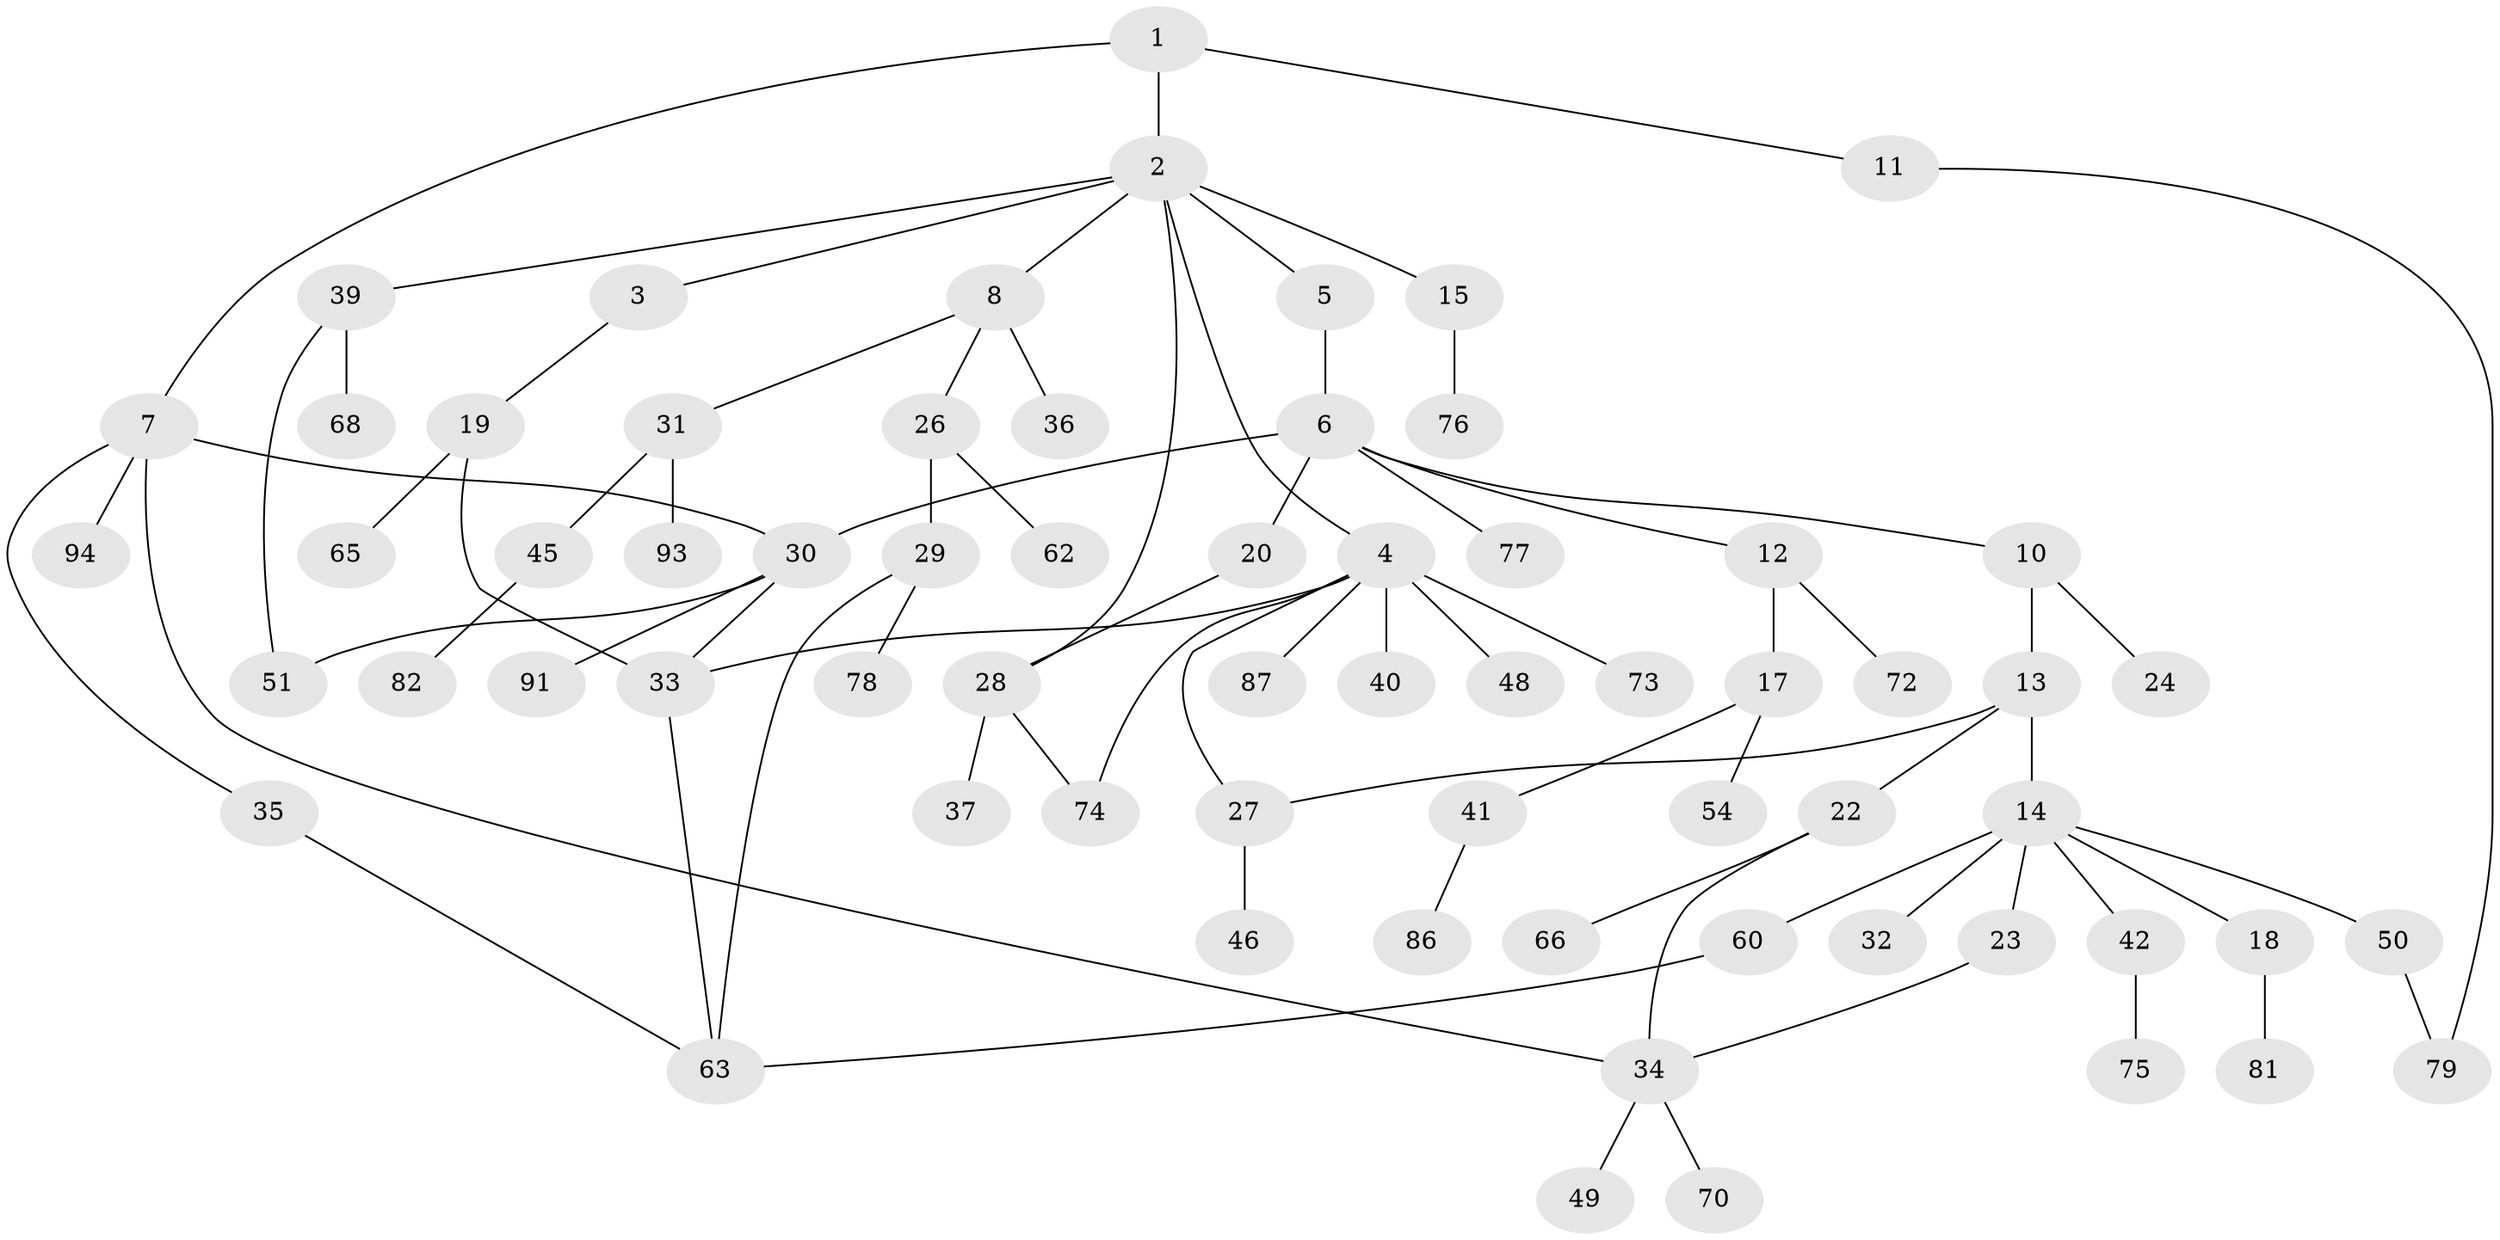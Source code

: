 // Generated by graph-tools (version 1.1) at 2025/51/02/27/25 19:51:39]
// undirected, 66 vertices, 78 edges
graph export_dot {
graph [start="1"]
  node [color=gray90,style=filled];
  1;
  2 [super="+21"];
  3;
  4 [super="+9"];
  5;
  6 [super="+59"];
  7 [super="+25"];
  8 [super="+43"];
  10 [super="+85"];
  11 [super="+52"];
  12 [super="+71"];
  13;
  14 [super="+16"];
  15;
  17 [super="+38"];
  18 [super="+61"];
  19 [super="+58"];
  20;
  22 [super="+88"];
  23;
  24;
  26 [super="+67"];
  27 [super="+47"];
  28 [super="+56"];
  29;
  30 [super="+53"];
  31 [super="+57"];
  32;
  33 [super="+44"];
  34 [super="+69"];
  35;
  36;
  37;
  39 [super="+90"];
  40;
  41 [super="+80"];
  42 [super="+83"];
  45 [super="+55"];
  46;
  48;
  49;
  50;
  51;
  54;
  60 [super="+64"];
  62;
  63 [super="+92"];
  65;
  66;
  68;
  70;
  72;
  73;
  74;
  75;
  76;
  77;
  78;
  79 [super="+84"];
  81;
  82;
  86 [super="+89"];
  87;
  91;
  93;
  94;
  1 -- 2;
  1 -- 7;
  1 -- 11;
  2 -- 3;
  2 -- 4;
  2 -- 5;
  2 -- 8;
  2 -- 15;
  2 -- 39;
  2 -- 28;
  3 -- 19;
  4 -- 73;
  4 -- 33;
  4 -- 48;
  4 -- 87;
  4 -- 40;
  4 -- 74;
  4 -- 27;
  5 -- 6;
  6 -- 10;
  6 -- 12;
  6 -- 20;
  6 -- 77;
  6 -- 30;
  7 -- 34;
  7 -- 35;
  7 -- 30;
  7 -- 94;
  8 -- 26;
  8 -- 31;
  8 -- 36;
  10 -- 13;
  10 -- 24;
  11 -- 79;
  12 -- 17;
  12 -- 72;
  13 -- 14;
  13 -- 22;
  13 -- 27;
  14 -- 18;
  14 -- 32;
  14 -- 42;
  14 -- 50;
  14 -- 60;
  14 -- 23;
  15 -- 76;
  17 -- 54;
  17 -- 41;
  18 -- 81;
  19 -- 33;
  19 -- 65;
  20 -- 28;
  22 -- 66;
  22 -- 34;
  23 -- 34;
  26 -- 29;
  26 -- 62;
  27 -- 46;
  28 -- 37;
  28 -- 74;
  29 -- 78;
  29 -- 63;
  30 -- 91;
  30 -- 51;
  30 -- 33;
  31 -- 45;
  31 -- 93;
  33 -- 63;
  34 -- 49;
  34 -- 70;
  35 -- 63;
  39 -- 51;
  39 -- 68;
  41 -- 86;
  42 -- 75;
  45 -- 82;
  50 -- 79;
  60 -- 63;
}
